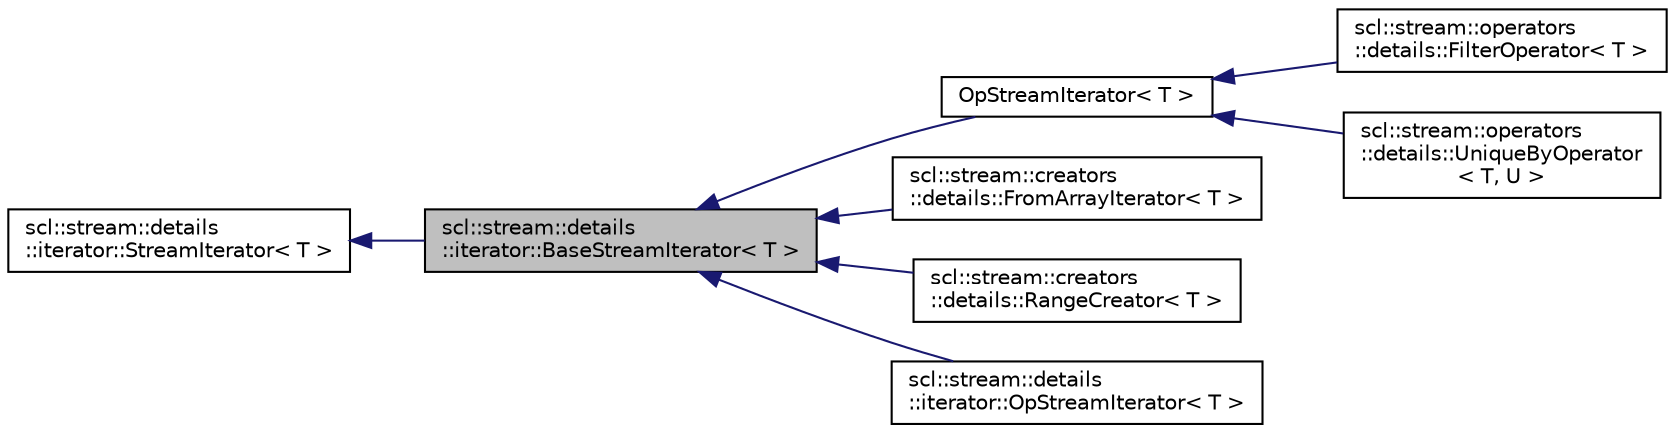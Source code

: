 digraph "scl::stream::details::iterator::BaseStreamIterator&lt; T &gt;"
{
  edge [fontname="Helvetica",fontsize="10",labelfontname="Helvetica",labelfontsize="10"];
  node [fontname="Helvetica",fontsize="10",shape=record];
  rankdir="LR";
  Node0 [label="scl::stream::details\l::iterator::BaseStreamIterator\< T \>",height=0.2,width=0.4,color="black", fillcolor="grey75", style="filled", fontcolor="black"];
  Node1 -> Node0 [dir="back",color="midnightblue",fontsize="10",style="solid",fontname="Helvetica"];
  Node1 [label="scl::stream::details\l::iterator::StreamIterator\< T \>",height=0.2,width=0.4,color="black", fillcolor="white", style="filled",URL="$classscl_1_1stream_1_1details_1_1iterator_1_1_stream_iterator.html",tooltip="Abstract base class for stream iterators defining the required behavior. "];
  Node0 -> Node2 [dir="back",color="midnightblue",fontsize="10",style="solid",fontname="Helvetica"];
  Node2 [label="OpStreamIterator\< T \>",height=0.2,width=0.4,color="black", fillcolor="white", style="filled",URL="$classscl_1_1stream_1_1details_1_1iterator_1_1_op_stream_iterator.html"];
  Node2 -> Node3 [dir="back",color="midnightblue",fontsize="10",style="solid",fontname="Helvetica"];
  Node3 [label="scl::stream::operators\l::details::FilterOperator\< T \>",height=0.2,width=0.4,color="black", fillcolor="white", style="filled",URL="$classscl_1_1stream_1_1operators_1_1details_1_1_filter_operator.html",tooltip="Filter operation. "];
  Node2 -> Node4 [dir="back",color="midnightblue",fontsize="10",style="solid",fontname="Helvetica"];
  Node4 [label="scl::stream::operators\l::details::UniqueByOperator\l\< T, U \>",height=0.2,width=0.4,color="black", fillcolor="white", style="filled",URL="$classscl_1_1stream_1_1operators_1_1details_1_1_unique_by_operator.html",tooltip="Unique by operation. "];
  Node0 -> Node5 [dir="back",color="midnightblue",fontsize="10",style="solid",fontname="Helvetica"];
  Node5 [label="scl::stream::creators\l::details::FromArrayIterator\< T \>",height=0.2,width=0.4,color="black", fillcolor="white", style="filled",URL="$classscl_1_1stream_1_1creators_1_1details_1_1_from_array_iterator.html",tooltip="Creator for std::array. "];
  Node0 -> Node6 [dir="back",color="midnightblue",fontsize="10",style="solid",fontname="Helvetica"];
  Node6 [label="scl::stream::creators\l::details::RangeCreator\< T \>",height=0.2,width=0.4,color="black", fillcolor="white", style="filled",URL="$classscl_1_1stream_1_1creators_1_1details_1_1_range_creator.html",tooltip="Creator for a numeric range. "];
  Node0 -> Node7 [dir="back",color="midnightblue",fontsize="10",style="solid",fontname="Helvetica"];
  Node7 [label="scl::stream::details\l::iterator::OpStreamIterator\< T \>",height=0.2,width=0.4,color="black", fillcolor="white", style="filled",URL="$classscl_1_1stream_1_1details_1_1iterator_1_1_op_stream_iterator.html",tooltip="Iterator powering an intermediate operation. "];
}
